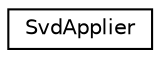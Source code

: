 digraph "Graphical Class Hierarchy"
{
  edge [fontname="Helvetica",fontsize="10",labelfontname="Helvetica",labelfontsize="10"];
  node [fontname="Helvetica",fontsize="10",shape=record];
  rankdir="LR";
  Node0 [label="SvdApplier",height=0.2,width=0.4,color="black", fillcolor="white", style="filled",URL="$classkaldi_1_1nnet3_1_1SvdApplier.html"];
}
